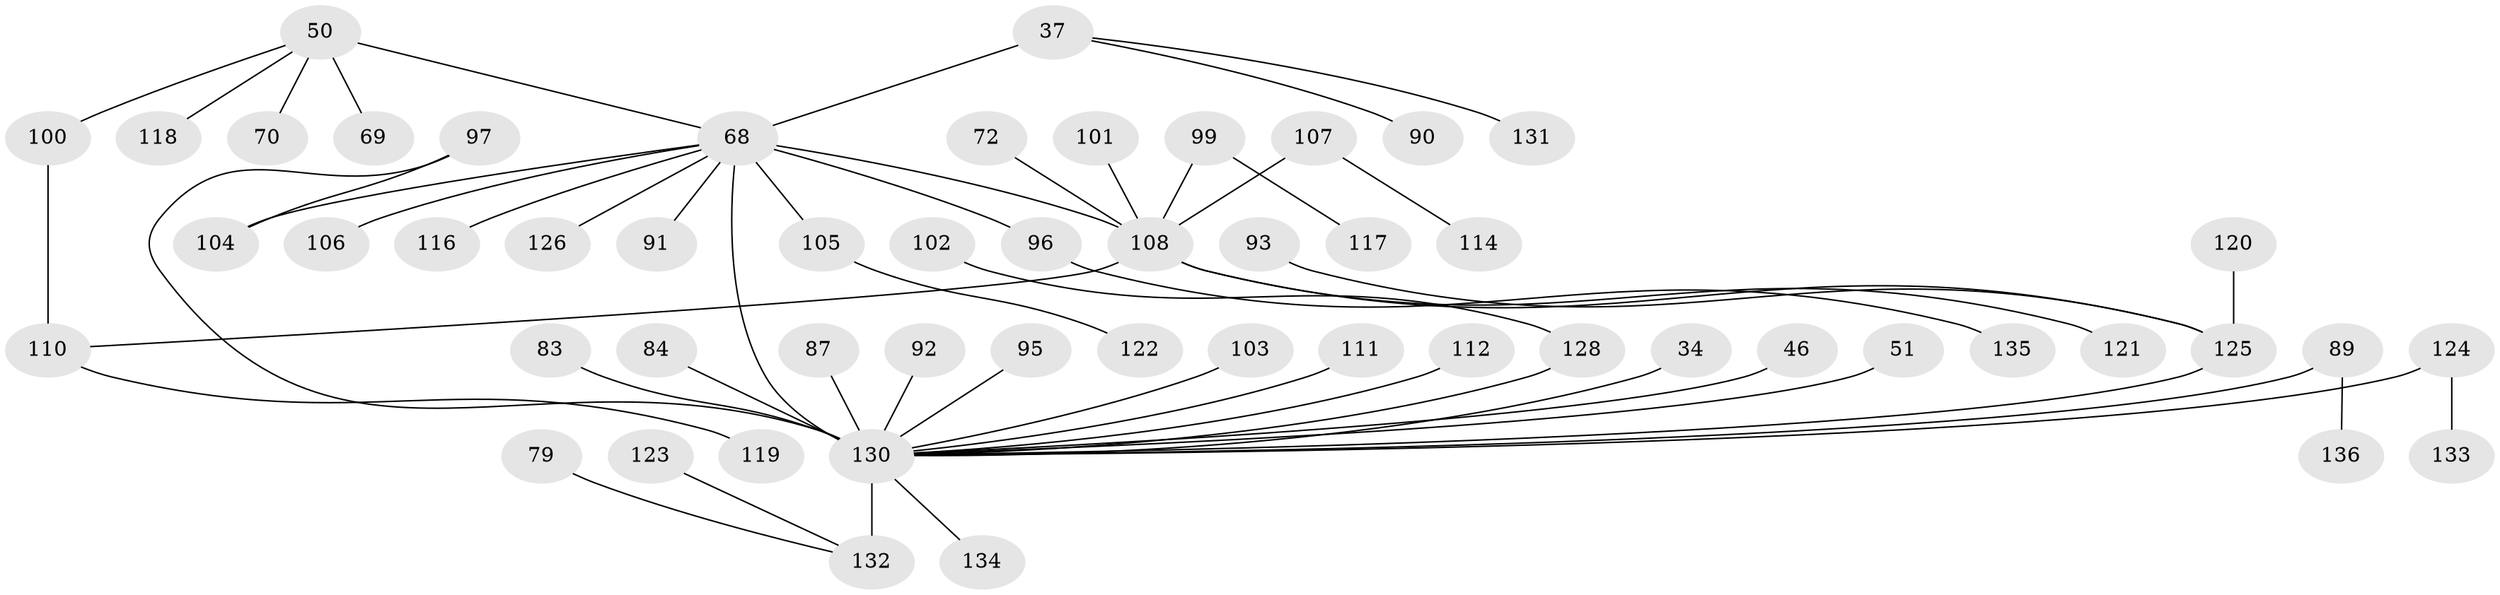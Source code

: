 // original degree distribution, {8: 0.007352941176470588, 5: 0.058823529411764705, 6: 0.007352941176470588, 4: 0.11029411764705882, 11: 0.007352941176470588, 1: 0.3897058823529412, 3: 0.13970588235294118, 7: 0.007352941176470588, 2: 0.27205882352941174}
// Generated by graph-tools (version 1.1) at 2025/46/03/04/25 21:46:08]
// undirected, 54 vertices, 56 edges
graph export_dot {
graph [start="1"]
  node [color=gray90,style=filled];
  34;
  37 [super="+31"];
  46 [super="+45"];
  50 [super="+23"];
  51;
  68 [super="+12+32+28"];
  69;
  70;
  72;
  79;
  83 [super="+71"];
  84 [super="+49"];
  87;
  89;
  90;
  91;
  92;
  93;
  95;
  96 [super="+56"];
  97;
  99;
  100 [super="+76+82"];
  101;
  102;
  103;
  104;
  105 [super="+52+57"];
  106 [super="+16"];
  107 [super="+61"];
  108 [super="+74+67+42"];
  110 [super="+77"];
  111;
  112;
  114;
  116;
  117;
  118;
  119;
  120;
  121;
  122;
  123;
  124;
  125 [super="+58"];
  126 [super="+39"];
  128 [super="+48+62+80+109"];
  130 [super="+6+59+35+98+129+115+75+66"];
  131;
  132 [super="+113+78"];
  133;
  134;
  135;
  136;
  34 -- 130;
  37 -- 68 [weight=2];
  37 -- 131;
  37 -- 90;
  46 -- 130;
  50 -- 69;
  50 -- 70;
  50 -- 68 [weight=2];
  50 -- 118;
  50 -- 100;
  51 -- 130;
  68 -- 104;
  68 -- 106 [weight=2];
  68 -- 130 [weight=9];
  68 -- 116;
  68 -- 91;
  68 -- 108 [weight=3];
  68 -- 126;
  68 -- 105;
  68 -- 96;
  72 -- 108;
  79 -- 132;
  83 -- 130;
  84 -- 130;
  87 -- 130;
  89 -- 136;
  89 -- 130;
  92 -- 130;
  93 -- 125;
  95 -- 130;
  96 -- 135;
  97 -- 104;
  97 -- 130;
  99 -- 117;
  99 -- 108;
  100 -- 110;
  101 -- 108;
  102 -- 128;
  103 -- 130;
  105 -- 122;
  107 -- 114;
  107 -- 108;
  108 -- 121;
  108 -- 110;
  108 -- 125;
  110 -- 119;
  111 -- 130 [weight=2];
  112 -- 130;
  120 -- 125;
  123 -- 132;
  124 -- 133;
  124 -- 130;
  125 -- 130;
  128 -- 130 [weight=2];
  130 -- 132 [weight=5];
  130 -- 134;
}
